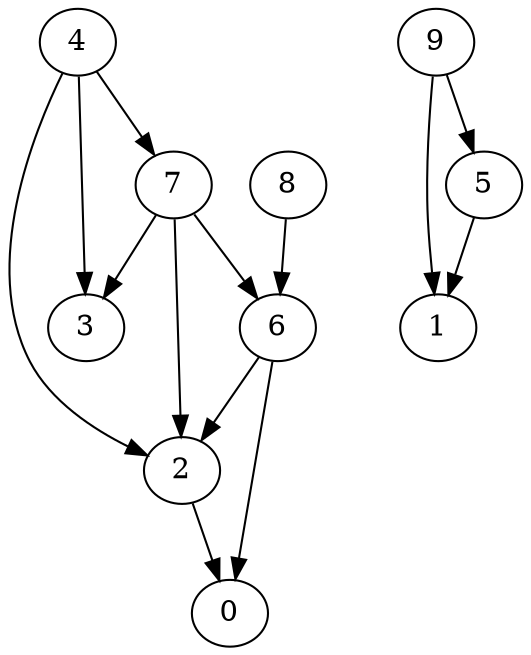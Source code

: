 digraph G {
  graph [splines=true overlap=false]
  node  [shape=ellipse, width=0.3, height=0.3]
  0 [label="0"];
  1 [label="1"];
  2 [label="2"];
  3 [label="3"];
  4 [label="4"];
  5 [label="5"];
  6 [label="6"];
  7 [label="7"];
  8 [label="8"];
  9 [label="9"];
  2 -> 0;
  4 -> 2;
  4 -> 3;
  4 -> 7;
  5 -> 1;
  6 -> 0;
  6 -> 2;
  7 -> 2;
  7 -> 3;
  7 -> 6;
  8 -> 6;
  9 -> 1;
  9 -> 5;
}
